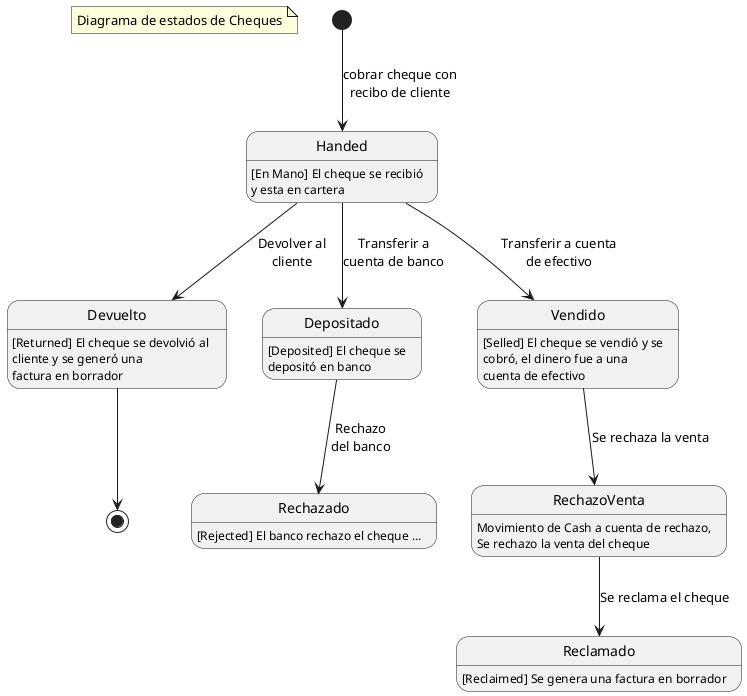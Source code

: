 @startuml

' Cheques de terceros, en desarrollo...
'        ('draft', 'Draft'),
'        ('holding', 'Holding'),
'        ('deposited', 'Deposited'), -------------
'        ('selled', 'Selled'),      ----------------
'        ('delivered', 'Delivered'), [Endosado]
'        ('transfered', 'Transfered'),
'        ('reclaimed', 'Reclaimed'), ------------
'        ('withdrawed', 'Withdrawed'),
'        ('handed', 'Handed'),      -------------
'        ('rejected', 'Rejected'), --------------
'        ('debited', 'Debited'),
'        ('returned', 'Returned'), --------------
'        ('changed', 'Changed'),
'        ('cancel', 'Cancel'),

'        'holding':   ['draft', 'deposited', 'selled', 'delivered', 'transfered'],
'        'delivered': ['holding'],
'        'deposited': ['holding', 'rejected'],
'        'selled':    ['holding'],
'        'handed':    ['draft'],
'        'transfered': ['holding'],
'        'withdrawed': ['draft'],
'        'rejected':  ['delivered', 'deposited', 'selled', 'handed'],
'        'debited':   ['handed'],
'        'returned':  ['handed', 'holding'],
'        'changed':   ['handed', 'holding'],
'        'cancel':    ['draft'],
'        'reclaimed': ['rejected'],

note "Diagrama de estados de Cheques" as N1

Handed: [En Mano] El cheque se recibió\ny esta en cartera
Devuelto : [Returned] El cheque se devolvió al \ncliente y se generó una\nfactura en borrador
Depositado: [Deposited] El cheque se\ndepositó en banco
Rechazado: [Rejected] El banco rechazo el cheque ...
Vendido: [Selled] El cheque se vendió y se\ncobró, el dinero fue a una\ncuenta de efectivo
RechazoVenta: Movimiento de Cash a cuenta de rechazo,\nSe rechazo la venta del cheque
Reclamado: [Reclaimed] Se genera una factura en borrador

[*] --> Handed : cobrar cheque con\nrecibo de cliente
Handed --> Depositado : Transferir a\ncuenta de banco
Handed --> Vendido: Transferir a cuenta\nde efectivo
Handed --> Devuelto: Devolver al\ncliente
Depositado --> Rechazado : Rechazo\ndel banco
Devuelto --> [*]
Vendido --> RechazoVenta : Se rechaza la venta
RechazoVenta --> Reclamado: Se reclama el cheque

@enduml
